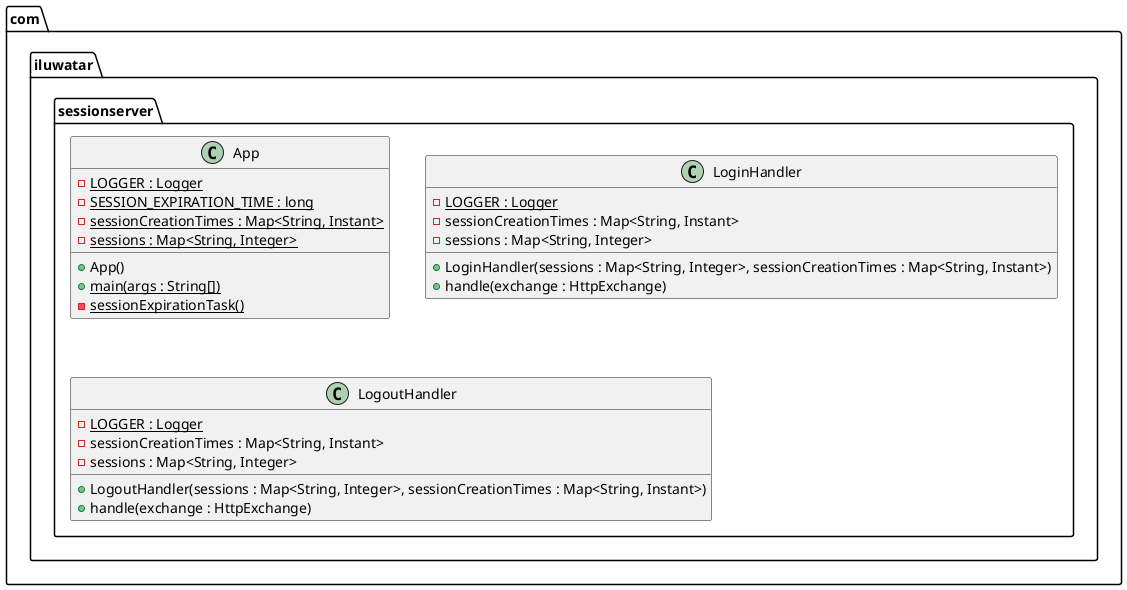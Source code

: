 @startuml
package com.iluwatar.sessionserver {
  class App {
    - LOGGER : Logger {static}
    - SESSION_EXPIRATION_TIME : long {static}
    - sessionCreationTimes : Map<String, Instant> {static}
    - sessions : Map<String, Integer> {static}
    + App()
    + main(args : String[]) {static}
    - sessionExpirationTask() {static}
  }
  class LoginHandler {
    - LOGGER : Logger {static}
    - sessionCreationTimes : Map<String, Instant>
    - sessions : Map<String, Integer>
    + LoginHandler(sessions : Map<String, Integer>, sessionCreationTimes : Map<String, Instant>)
    + handle(exchange : HttpExchange)
  }
  class LogoutHandler {
    - LOGGER : Logger {static}
    - sessionCreationTimes : Map<String, Instant>
    - sessions : Map<String, Integer>
    + LogoutHandler(sessions : Map<String, Integer>, sessionCreationTimes : Map<String, Instant>)
    + handle(exchange : HttpExchange)
  }
}
@enduml